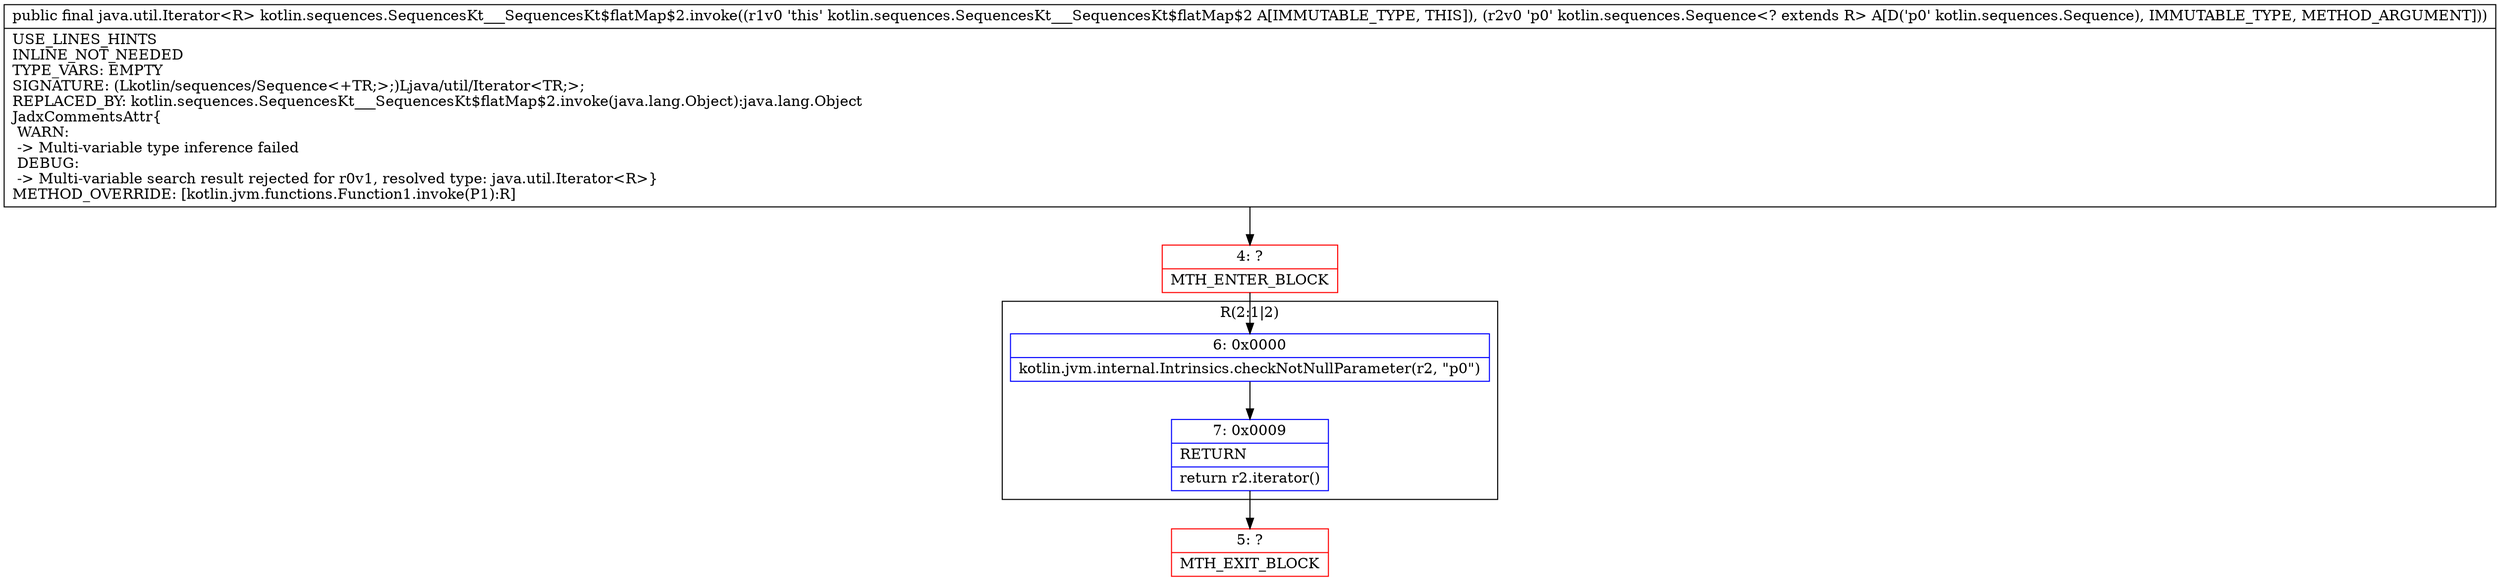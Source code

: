 digraph "CFG forkotlin.sequences.SequencesKt___SequencesKt$flatMap$2.invoke(Lkotlin\/sequences\/Sequence;)Ljava\/util\/Iterator;" {
subgraph cluster_Region_2037025445 {
label = "R(2:1|2)";
node [shape=record,color=blue];
Node_6 [shape=record,label="{6\:\ 0x0000|kotlin.jvm.internal.Intrinsics.checkNotNullParameter(r2, \"p0\")\l}"];
Node_7 [shape=record,label="{7\:\ 0x0009|RETURN\l|return r2.iterator()\l}"];
}
Node_4 [shape=record,color=red,label="{4\:\ ?|MTH_ENTER_BLOCK\l}"];
Node_5 [shape=record,color=red,label="{5\:\ ?|MTH_EXIT_BLOCK\l}"];
MethodNode[shape=record,label="{public final java.util.Iterator\<R\> kotlin.sequences.SequencesKt___SequencesKt$flatMap$2.invoke((r1v0 'this' kotlin.sequences.SequencesKt___SequencesKt$flatMap$2 A[IMMUTABLE_TYPE, THIS]), (r2v0 'p0' kotlin.sequences.Sequence\<? extends R\> A[D('p0' kotlin.sequences.Sequence), IMMUTABLE_TYPE, METHOD_ARGUMENT]))  | USE_LINES_HINTS\lINLINE_NOT_NEEDED\lTYPE_VARS: EMPTY\lSIGNATURE: (Lkotlin\/sequences\/Sequence\<+TR;\>;)Ljava\/util\/Iterator\<TR;\>;\lREPLACED_BY: kotlin.sequences.SequencesKt___SequencesKt$flatMap$2.invoke(java.lang.Object):java.lang.Object\lJadxCommentsAttr\{\l WARN: \l \-\> Multi\-variable type inference failed\l DEBUG: \l \-\> Multi\-variable search result rejected for r0v1, resolved type: java.util.Iterator\<R\>\}\lMETHOD_OVERRIDE: [kotlin.jvm.functions.Function1.invoke(P1):R]\l}"];
MethodNode -> Node_4;Node_6 -> Node_7;
Node_7 -> Node_5;
Node_4 -> Node_6;
}

